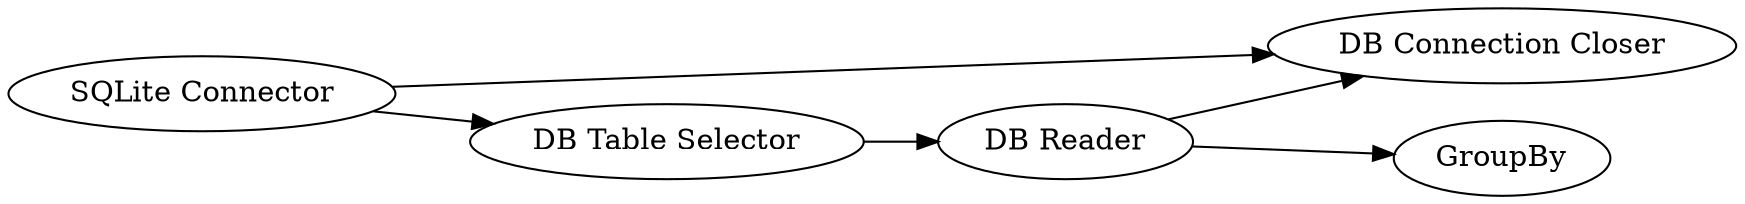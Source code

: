 digraph {
	1 -> 4
	3 -> 4
	3 -> 5
	1 -> 2
	2 -> 3
	5 [label=GroupBy]
	1 [label="SQLite Connector"]
	4 [label="DB Connection Closer"]
	3 [label="DB Reader"]
	2 [label="DB Table Selector"]
	rankdir=LR
}
